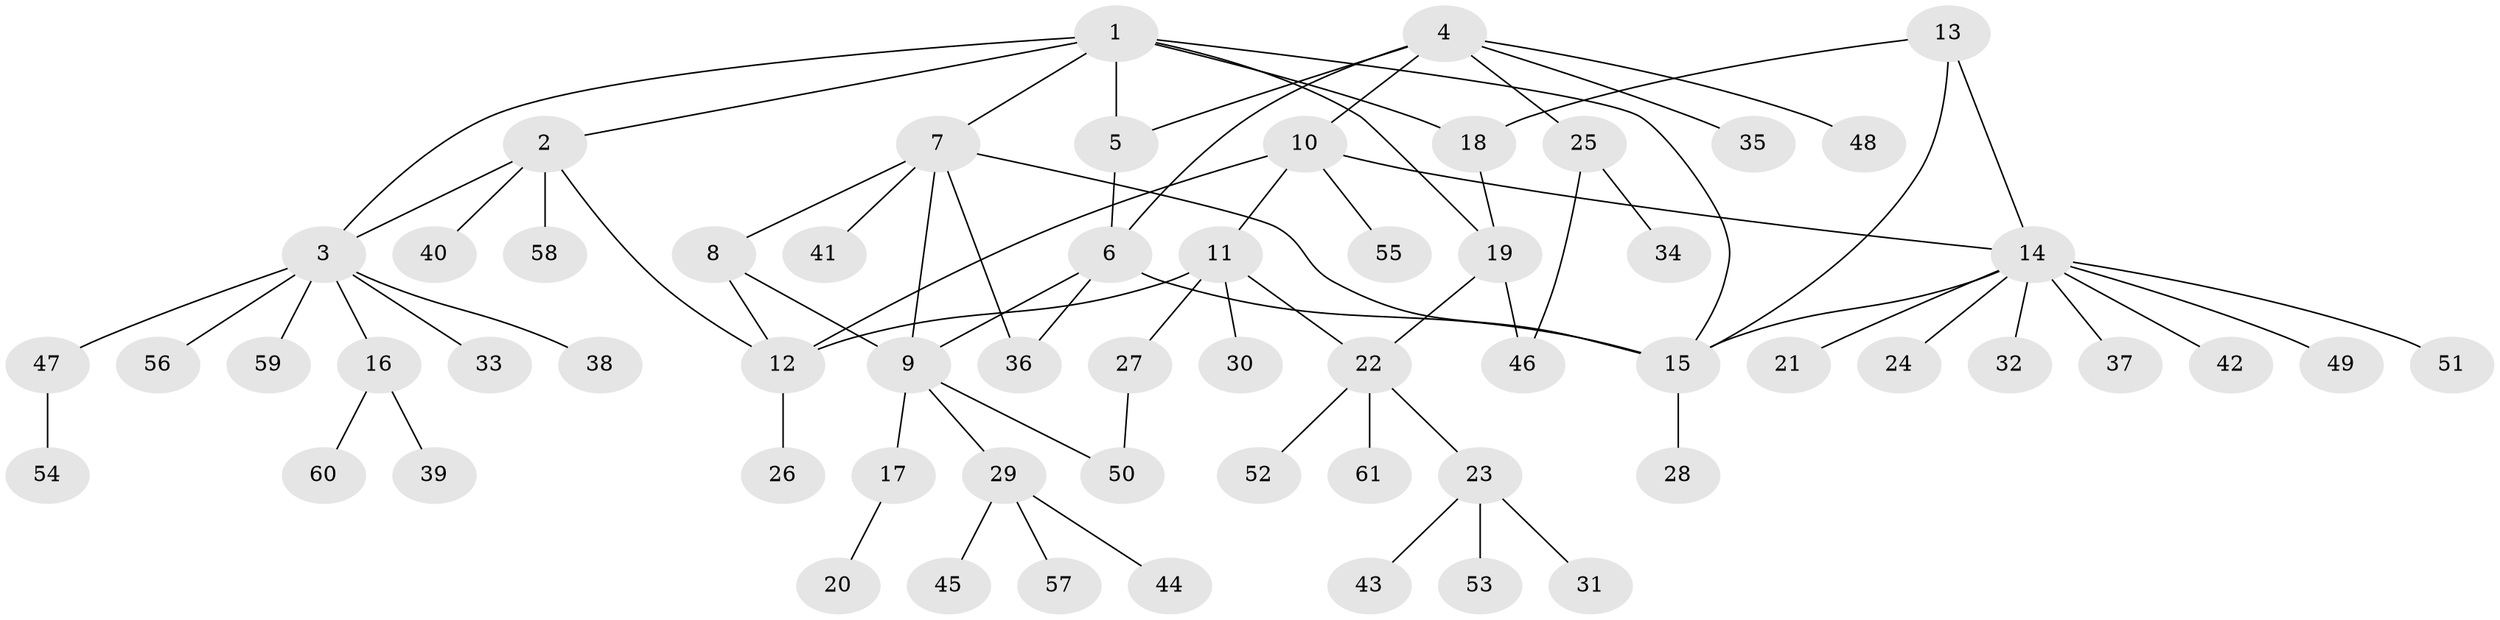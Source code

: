 // coarse degree distribution, {7: 0.07407407407407407, 4: 0.07407407407407407, 1: 0.48148148148148145, 6: 0.07407407407407407, 2: 0.1111111111111111, 5: 0.07407407407407407, 3: 0.1111111111111111}
// Generated by graph-tools (version 1.1) at 2025/37/03/04/25 23:37:43]
// undirected, 61 vertices, 77 edges
graph export_dot {
  node [color=gray90,style=filled];
  1;
  2;
  3;
  4;
  5;
  6;
  7;
  8;
  9;
  10;
  11;
  12;
  13;
  14;
  15;
  16;
  17;
  18;
  19;
  20;
  21;
  22;
  23;
  24;
  25;
  26;
  27;
  28;
  29;
  30;
  31;
  32;
  33;
  34;
  35;
  36;
  37;
  38;
  39;
  40;
  41;
  42;
  43;
  44;
  45;
  46;
  47;
  48;
  49;
  50;
  51;
  52;
  53;
  54;
  55;
  56;
  57;
  58;
  59;
  60;
  61;
  1 -- 2;
  1 -- 3;
  1 -- 5;
  1 -- 7;
  1 -- 15;
  1 -- 18;
  1 -- 19;
  2 -- 3;
  2 -- 12;
  2 -- 40;
  2 -- 58;
  3 -- 16;
  3 -- 33;
  3 -- 38;
  3 -- 47;
  3 -- 56;
  3 -- 59;
  4 -- 5;
  4 -- 6;
  4 -- 10;
  4 -- 25;
  4 -- 35;
  4 -- 48;
  5 -- 6;
  6 -- 9;
  6 -- 15;
  6 -- 36;
  7 -- 8;
  7 -- 9;
  7 -- 15;
  7 -- 36;
  7 -- 41;
  8 -- 9;
  8 -- 12;
  9 -- 17;
  9 -- 29;
  9 -- 50;
  10 -- 11;
  10 -- 12;
  10 -- 14;
  10 -- 55;
  11 -- 12;
  11 -- 22;
  11 -- 27;
  11 -- 30;
  12 -- 26;
  13 -- 14;
  13 -- 15;
  13 -- 18;
  14 -- 15;
  14 -- 21;
  14 -- 24;
  14 -- 32;
  14 -- 37;
  14 -- 42;
  14 -- 49;
  14 -- 51;
  15 -- 28;
  16 -- 39;
  16 -- 60;
  17 -- 20;
  18 -- 19;
  19 -- 22;
  19 -- 46;
  22 -- 23;
  22 -- 52;
  22 -- 61;
  23 -- 31;
  23 -- 43;
  23 -- 53;
  25 -- 34;
  25 -- 46;
  27 -- 50;
  29 -- 44;
  29 -- 45;
  29 -- 57;
  47 -- 54;
}
